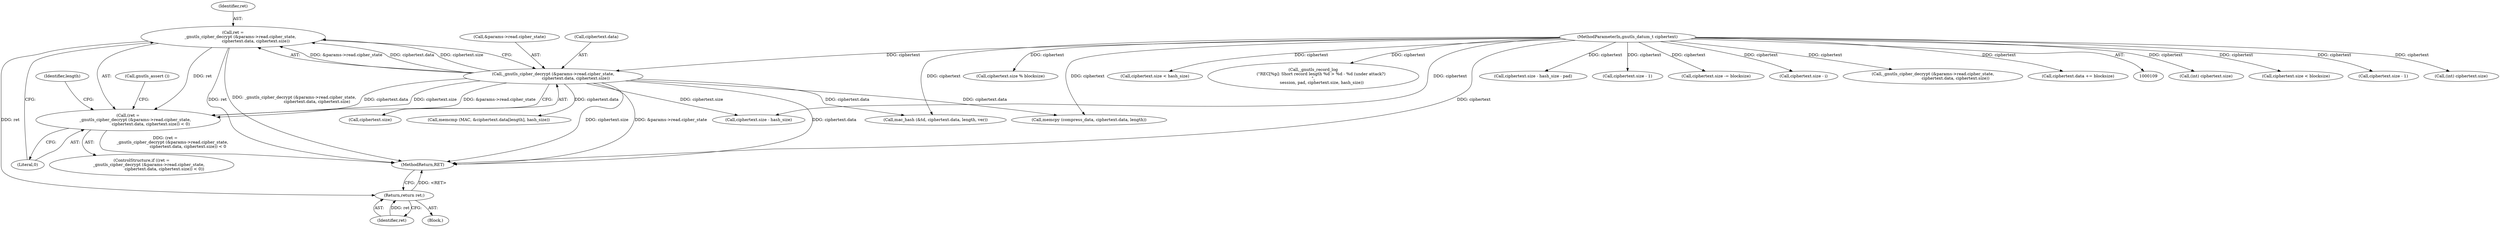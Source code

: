 digraph "0_savannah_422214868061370aeeb0ac9cd0f021a5c350a57d@API" {
"1000157" [label="(Call,ret =\n           _gnutls_cipher_decrypt (&params->read.cipher_state,\n                                   ciphertext.data, ciphertext.size))"];
"1000159" [label="(Call,_gnutls_cipher_decrypt (&params->read.cipher_state,\n                                   ciphertext.data, ciphertext.size))"];
"1000113" [label="(MethodParameterIn,gnutls_datum_t ciphertext)"];
"1000156" [label="(Call,(ret =\n           _gnutls_cipher_decrypt (&params->read.cipher_state,\n                                   ciphertext.data, ciphertext.size)) < 0)"];
"1000175" [label="(Return,return ret;)"];
"1000285" [label="(Call,(int) ciphertext.size)"];
"1000166" [label="(Call,ciphertext.data)"];
"1000188" [label="(Call,ciphertext.size < blocksize)"];
"1000175" [label="(Return,return ret;)"];
"1000486" [label="(MethodReturn,RET)"];
"1000345" [label="(Call,ciphertext.size - 1)"];
"1000273" [label="(Call,(int) ciphertext.size)"];
"1000194" [label="(Call,ciphertext.size % blocksize)"];
"1000478" [label="(Call,memcpy (compress_data, ciphertext.data, length))"];
"1000157" [label="(Call,ret =\n           _gnutls_cipher_decrypt (&params->read.cipher_state,\n                                   ciphertext.data, ciphertext.size))"];
"1000155" [label="(ControlStructure,if ((ret =\n           _gnutls_cipher_decrypt (&params->read.cipher_state,\n                                   ciphertext.data, ciphertext.size)) < 0))"];
"1000113" [label="(MethodParameterIn,gnutls_datum_t ciphertext)"];
"1000156" [label="(Call,(ret =\n           _gnutls_cipher_decrypt (&params->read.cipher_state,\n                                   ciphertext.data, ciphertext.size)) < 0)"];
"1000160" [label="(Call,&params->read.cipher_state)"];
"1000169" [label="(Call,ciphertext.size)"];
"1000245" [label="(Call,ciphertext.size < hash_size)"];
"1000178" [label="(Identifier,length)"];
"1000159" [label="(Call,_gnutls_cipher_decrypt (&params->read.cipher_state,\n                                   ciphertext.data, ciphertext.size))"];
"1000293" [label="(Call,_gnutls_record_log\n            (\"REC[%p]: Short record length %d > %d - %d (under attack?)\n\",\n             session, pad, ciphertext.size, hash_size))"];
"1000433" [label="(Call,mac_hash (&td, ciphertext.data, length, ver))"];
"1000179" [label="(Call,ciphertext.size - hash_size)"];
"1000306" [label="(Call,ciphertext.size - hash_size - pad)"];
"1000176" [label="(Identifier,ret)"];
"1000174" [label="(Call,gnutls_assert ())"];
"1000261" [label="(Call,ciphertext.size - 1)"];
"1000173" [label="(Block,)"];
"1000234" [label="(Call,ciphertext.size -= blocksize)"];
"1000336" [label="(Call,ciphertext.size - i)"];
"1000158" [label="(Identifier,ret)"];
"1000172" [label="(Literal,0)"];
"1000208" [label="(Call,_gnutls_cipher_decrypt (&params->read.cipher_state,\n                                   ciphertext.data, ciphertext.size))"];
"1000456" [label="(Call,memcmp (MAC, &ciphertext.data[length], hash_size))"];
"1000239" [label="(Call,ciphertext.data += blocksize)"];
"1000157" -> "1000156"  [label="AST: "];
"1000157" -> "1000159"  [label="CFG: "];
"1000158" -> "1000157"  [label="AST: "];
"1000159" -> "1000157"  [label="AST: "];
"1000172" -> "1000157"  [label="CFG: "];
"1000157" -> "1000486"  [label="DDG: _gnutls_cipher_decrypt (&params->read.cipher_state,\n                                   ciphertext.data, ciphertext.size)"];
"1000157" -> "1000486"  [label="DDG: ret"];
"1000157" -> "1000156"  [label="DDG: ret"];
"1000159" -> "1000157"  [label="DDG: &params->read.cipher_state"];
"1000159" -> "1000157"  [label="DDG: ciphertext.data"];
"1000159" -> "1000157"  [label="DDG: ciphertext.size"];
"1000157" -> "1000175"  [label="DDG: ret"];
"1000159" -> "1000169"  [label="CFG: "];
"1000160" -> "1000159"  [label="AST: "];
"1000166" -> "1000159"  [label="AST: "];
"1000169" -> "1000159"  [label="AST: "];
"1000159" -> "1000486"  [label="DDG: ciphertext.size"];
"1000159" -> "1000486"  [label="DDG: &params->read.cipher_state"];
"1000159" -> "1000486"  [label="DDG: ciphertext.data"];
"1000159" -> "1000156"  [label="DDG: &params->read.cipher_state"];
"1000159" -> "1000156"  [label="DDG: ciphertext.data"];
"1000159" -> "1000156"  [label="DDG: ciphertext.size"];
"1000113" -> "1000159"  [label="DDG: ciphertext"];
"1000159" -> "1000179"  [label="DDG: ciphertext.size"];
"1000159" -> "1000433"  [label="DDG: ciphertext.data"];
"1000159" -> "1000456"  [label="DDG: ciphertext.data"];
"1000159" -> "1000478"  [label="DDG: ciphertext.data"];
"1000113" -> "1000109"  [label="AST: "];
"1000113" -> "1000486"  [label="DDG: ciphertext"];
"1000113" -> "1000179"  [label="DDG: ciphertext"];
"1000113" -> "1000188"  [label="DDG: ciphertext"];
"1000113" -> "1000194"  [label="DDG: ciphertext"];
"1000113" -> "1000208"  [label="DDG: ciphertext"];
"1000113" -> "1000234"  [label="DDG: ciphertext"];
"1000113" -> "1000239"  [label="DDG: ciphertext"];
"1000113" -> "1000245"  [label="DDG: ciphertext"];
"1000113" -> "1000261"  [label="DDG: ciphertext"];
"1000113" -> "1000273"  [label="DDG: ciphertext"];
"1000113" -> "1000285"  [label="DDG: ciphertext"];
"1000113" -> "1000293"  [label="DDG: ciphertext"];
"1000113" -> "1000306"  [label="DDG: ciphertext"];
"1000113" -> "1000336"  [label="DDG: ciphertext"];
"1000113" -> "1000345"  [label="DDG: ciphertext"];
"1000113" -> "1000433"  [label="DDG: ciphertext"];
"1000113" -> "1000478"  [label="DDG: ciphertext"];
"1000156" -> "1000155"  [label="AST: "];
"1000156" -> "1000172"  [label="CFG: "];
"1000172" -> "1000156"  [label="AST: "];
"1000174" -> "1000156"  [label="CFG: "];
"1000178" -> "1000156"  [label="CFG: "];
"1000156" -> "1000486"  [label="DDG: (ret =\n           _gnutls_cipher_decrypt (&params->read.cipher_state,\n                                   ciphertext.data, ciphertext.size)) < 0"];
"1000175" -> "1000173"  [label="AST: "];
"1000175" -> "1000176"  [label="CFG: "];
"1000176" -> "1000175"  [label="AST: "];
"1000486" -> "1000175"  [label="CFG: "];
"1000175" -> "1000486"  [label="DDG: <RET>"];
"1000176" -> "1000175"  [label="DDG: ret"];
}
